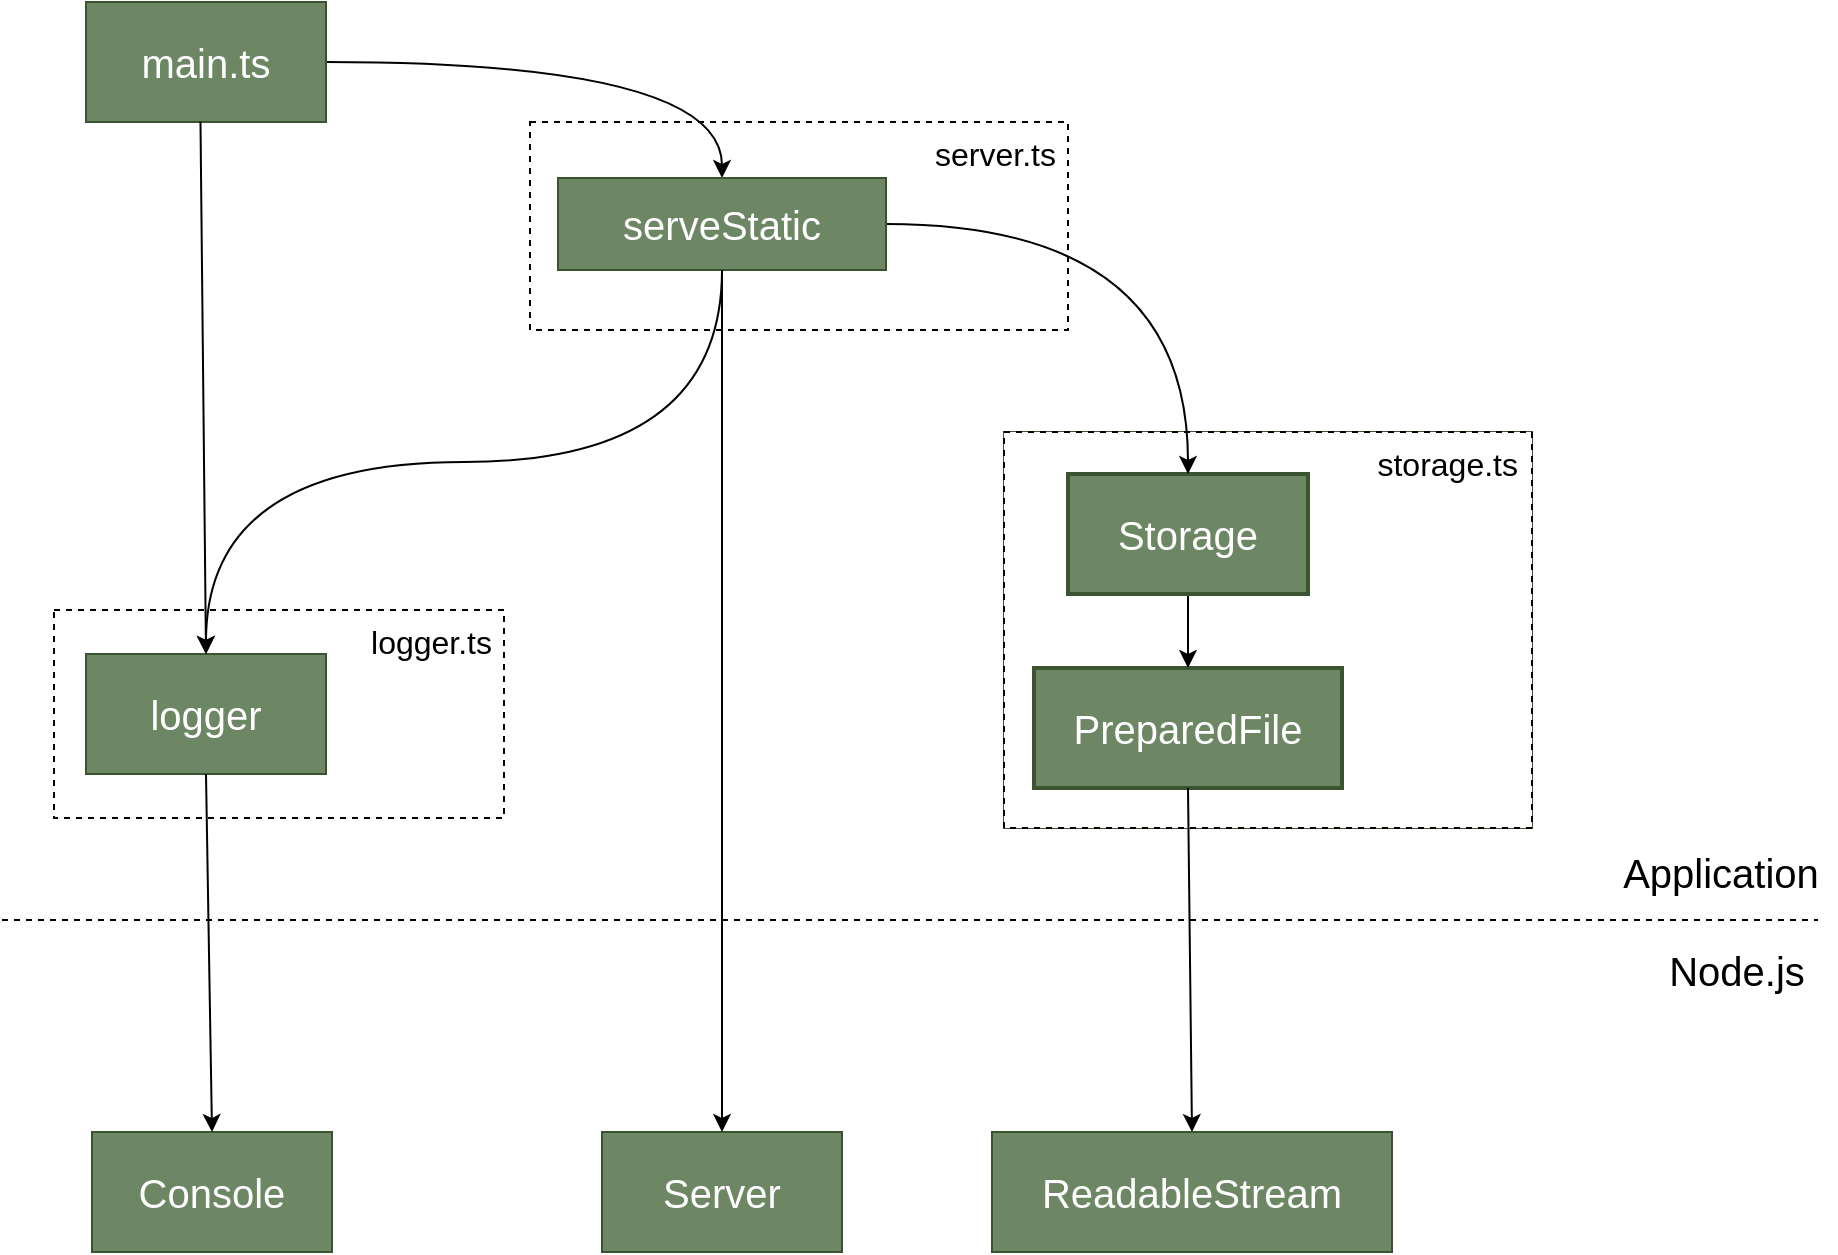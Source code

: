 <mxfile version="25.0.2">
  <diagram name="Page-1" id="5CIKKQVWiTD2BroC50kO">
    <mxGraphModel dx="1426" dy="882" grid="0" gridSize="10" guides="1" tooltips="1" connect="1" arrows="1" fold="1" page="1" pageScale="1" pageWidth="2000" pageHeight="2000" math="0" shadow="0">
      <root>
        <mxCell id="0" />
        <mxCell id="1" parent="0" />
        <mxCell id="Ll8bVCImaeoeoqFKkuEg-41" value="&lt;span style=&quot;font-size: 16px;&quot;&gt;server.ts&lt;/span&gt;" style="rounded=0;whiteSpace=wrap;html=1;dashed=1;verticalAlign=top;align=right;spacingRight=4;fillColor=none;" parent="1" vertex="1">
          <mxGeometry x="538" y="174" width="269" height="104" as="geometry" />
        </mxCell>
        <mxCell id="Ll8bVCImaeoeoqFKkuEg-51" value="" style="group;verticalAlign=bottom;align=right;" parent="1" vertex="1" connectable="0">
          <mxGeometry x="529" y="156" width="374" height="138" as="geometry" />
        </mxCell>
        <mxCell id="Ll8bVCImaeoeoqFKkuEg-53" value="" style="group;verticalAlign=top;" parent="Ll8bVCImaeoeoqFKkuEg-51" vertex="1" connectable="0">
          <mxGeometry width="374" height="138" as="geometry" />
        </mxCell>
        <mxCell id="Ll8bVCImaeoeoqFKkuEg-40" value="" style="group;fillColor=#6d8764;fontColor=#ffffff;strokeColor=#3A5431;spacingRight=5;" parent="1" vertex="1" connectable="0">
          <mxGeometry x="775" y="329" width="264" height="198" as="geometry" />
        </mxCell>
        <mxCell id="Ll8bVCImaeoeoqFKkuEg-39" value="" style="group" parent="Ll8bVCImaeoeoqFKkuEg-40" vertex="1" connectable="0">
          <mxGeometry width="264" height="198" as="geometry" />
        </mxCell>
        <mxCell id="Ll8bVCImaeoeoqFKkuEg-34" value="&lt;span style=&quot;font-size: 16px;&quot;&gt;storage.ts&lt;/span&gt;" style="rounded=0;whiteSpace=wrap;html=1;dashed=1;verticalAlign=top;align=right;spacingRight=5;" parent="Ll8bVCImaeoeoqFKkuEg-39" vertex="1">
          <mxGeometry width="264.0" height="198" as="geometry" />
        </mxCell>
        <mxCell id="Ll8bVCImaeoeoqFKkuEg-45" value="&lt;span style=&quot;font-size: 20px;&quot;&gt;PreparedFile&lt;/span&gt;" style="rounded=0;whiteSpace=wrap;html=1;fillColor=#6d8764;fontColor=#ffffff;strokeColor=#3A5431;strokeWidth=2;" parent="Ll8bVCImaeoeoqFKkuEg-39" vertex="1">
          <mxGeometry x="15" y="118" width="154" height="60" as="geometry" />
        </mxCell>
        <mxCell id="Ll8bVCImaeoeoqFKkuEg-49" value="" style="edgeStyle=orthogonalEdgeStyle;rounded=0;orthogonalLoop=1;jettySize=auto;html=1;" parent="Ll8bVCImaeoeoqFKkuEg-40" source="Ll8bVCImaeoeoqFKkuEg-25" target="Ll8bVCImaeoeoqFKkuEg-45" edge="1">
          <mxGeometry relative="1" as="geometry" />
        </mxCell>
        <mxCell id="Ll8bVCImaeoeoqFKkuEg-25" value="&lt;span style=&quot;font-size: 20px;&quot;&gt;Storage&lt;/span&gt;" style="rounded=0;whiteSpace=wrap;html=1;fillColor=#6d8764;fontColor=#ffffff;strokeColor=#3A5431;strokeWidth=2;" parent="Ll8bVCImaeoeoqFKkuEg-40" vertex="1">
          <mxGeometry x="32" y="21" width="120" height="60" as="geometry" />
        </mxCell>
        <mxCell id="Ll8bVCImaeoeoqFKkuEg-27" style="edgeStyle=orthogonalEdgeStyle;rounded=0;orthogonalLoop=1;jettySize=auto;html=1;entryX=0.5;entryY=0;entryDx=0;entryDy=0;curved=1;exitX=1;exitY=0.5;exitDx=0;exitDy=0;" parent="1" source="Ll8bVCImaeoeoqFKkuEg-50" target="Ll8bVCImaeoeoqFKkuEg-25" edge="1">
          <mxGeometry relative="1" as="geometry">
            <mxPoint x="871" y="103" as="sourcePoint" />
          </mxGeometry>
        </mxCell>
        <mxCell id="Ll8bVCImaeoeoqFKkuEg-54" value="" style="edgeStyle=orthogonalEdgeStyle;rounded=0;orthogonalLoop=1;jettySize=auto;html=1;curved=1;labelBorderColor=none;" parent="1" source="Ll8bVCImaeoeoqFKkuEg-10" target="Ll8bVCImaeoeoqFKkuEg-50" edge="1">
          <mxGeometry relative="1" as="geometry" />
        </mxCell>
        <mxCell id="Ll8bVCImaeoeoqFKkuEg-10" value="main.ts" style="rounded=0;whiteSpace=wrap;html=1;fillColor=#6d8764;fontColor=#ffffff;strokeColor=#3A5431;pointerEvents=0;align=center;verticalAlign=middle;fontFamily=Helvetica;fontSize=20;gradientColor=none;" parent="1" vertex="1">
          <mxGeometry x="316" y="114" width="120" height="60" as="geometry" />
        </mxCell>
        <mxCell id="Ll8bVCImaeoeoqFKkuEg-50" value="&lt;span style=&quot;font-size: 20px;&quot;&gt;serveStatic&lt;/span&gt;" style="whiteSpace=wrap;html=1;fillColor=#6d8764;strokeColor=#3A5431;fontColor=#ffffff;rounded=0;pointerEvents=0;align=center;verticalAlign=middle;fontFamily=Helvetica;fontSize=12;gradientColor=none;" parent="1" vertex="1">
          <mxGeometry x="552" y="202" width="164" height="46" as="geometry" />
        </mxCell>
        <mxCell id="Ll8bVCImaeoeoqFKkuEg-57" value="" style="group" parent="1" vertex="1" connectable="0">
          <mxGeometry x="300" y="418" width="225" height="104" as="geometry" />
        </mxCell>
        <mxCell id="Ll8bVCImaeoeoqFKkuEg-56" value="&lt;span style=&quot;font-size: 16px;&quot;&gt;logger.ts&lt;/span&gt;" style="rounded=0;whiteSpace=wrap;html=1;dashed=1;verticalAlign=top;align=right;spacingRight=4;fillColor=none;" parent="Ll8bVCImaeoeoqFKkuEg-57" vertex="1">
          <mxGeometry width="225" height="104" as="geometry" />
        </mxCell>
        <mxCell id="Ll8bVCImaeoeoqFKkuEg-28" value="&lt;font style=&quot;font-size: 20px;&quot;&gt;logger&lt;/font&gt;" style="whiteSpace=wrap;html=1;fillColor=#6d8764;strokeColor=#3A5431;fontColor=#ffffff;rounded=0;pointerEvents=0;align=center;verticalAlign=middle;fontFamily=Helvetica;fontSize=12;gradientColor=none;" parent="Ll8bVCImaeoeoqFKkuEg-57" vertex="1">
          <mxGeometry x="16" y="22" width="120" height="60" as="geometry" />
        </mxCell>
        <mxCell id="Ll8bVCImaeoeoqFKkuEg-61" value="" style="endArrow=classic;html=1;rounded=0;entryX=0.5;entryY=0;entryDx=0;entryDy=0;exitX=0.5;exitY=1;exitDx=0;exitDy=0;edgeStyle=orthogonalEdgeStyle;curved=1;endSize=6;" parent="1" source="Ll8bVCImaeoeoqFKkuEg-50" target="Ll8bVCImaeoeoqFKkuEg-28" edge="1">
          <mxGeometry width="50" height="50" relative="1" as="geometry">
            <mxPoint x="636" y="355" as="sourcePoint" />
            <mxPoint x="586" y="405" as="targetPoint" />
          </mxGeometry>
        </mxCell>
        <mxCell id="Ll8bVCImaeoeoqFKkuEg-62" value="" style="endArrow=none;dashed=1;html=1;rounded=0;" parent="1" edge="1">
          <mxGeometry width="50" height="50" relative="1" as="geometry">
            <mxPoint x="274" y="573" as="sourcePoint" />
            <mxPoint x="1182" y="573" as="targetPoint" />
          </mxGeometry>
        </mxCell>
        <mxCell id="Ll8bVCImaeoeoqFKkuEg-63" value="Console" style="rounded=0;whiteSpace=wrap;html=1;fillColor=#6d8764;fontColor=#ffffff;strokeColor=#3A5431;pointerEvents=0;align=center;verticalAlign=middle;fontFamily=Helvetica;fontSize=20;gradientColor=none;" parent="1" vertex="1">
          <mxGeometry x="319" y="679" width="120" height="60" as="geometry" />
        </mxCell>
        <mxCell id="Ll8bVCImaeoeoqFKkuEg-64" value="Server" style="rounded=0;whiteSpace=wrap;html=1;fillColor=#6d8764;fontColor=#ffffff;strokeColor=#3A5431;pointerEvents=0;align=center;verticalAlign=middle;fontFamily=Helvetica;fontSize=20;gradientColor=none;" parent="1" vertex="1">
          <mxGeometry x="574" y="679" width="120" height="60" as="geometry" />
        </mxCell>
        <mxCell id="Ll8bVCImaeoeoqFKkuEg-65" value="ReadableStream" style="rounded=0;whiteSpace=wrap;html=1;fillColor=#6d8764;fontColor=#ffffff;strokeColor=#3A5431;pointerEvents=0;align=center;verticalAlign=middle;fontFamily=Helvetica;fontSize=20;gradientColor=none;" parent="1" vertex="1">
          <mxGeometry x="769" y="679" width="200" height="60" as="geometry" />
        </mxCell>
        <mxCell id="Ll8bVCImaeoeoqFKkuEg-66" value="" style="endArrow=classic;html=1;rounded=0;exitX=0.5;exitY=1;exitDx=0;exitDy=0;entryX=0.5;entryY=0;entryDx=0;entryDy=0;" parent="1" source="Ll8bVCImaeoeoqFKkuEg-50" target="Ll8bVCImaeoeoqFKkuEg-64" edge="1">
          <mxGeometry width="50" height="50" relative="1" as="geometry">
            <mxPoint x="648" y="415" as="sourcePoint" />
            <mxPoint x="698" y="365" as="targetPoint" />
          </mxGeometry>
        </mxCell>
        <mxCell id="Ll8bVCImaeoeoqFKkuEg-67" value="" style="endArrow=classic;html=1;rounded=0;exitX=0.5;exitY=1;exitDx=0;exitDy=0;entryX=0.5;entryY=0;entryDx=0;entryDy=0;" parent="1" source="Ll8bVCImaeoeoqFKkuEg-28" target="Ll8bVCImaeoeoqFKkuEg-63" edge="1">
          <mxGeometry width="50" height="50" relative="1" as="geometry">
            <mxPoint x="648" y="415" as="sourcePoint" />
            <mxPoint x="698" y="365" as="targetPoint" />
          </mxGeometry>
        </mxCell>
        <mxCell id="Ll8bVCImaeoeoqFKkuEg-68" value="" style="endArrow=classic;html=1;rounded=0;entryX=0.5;entryY=0;entryDx=0;entryDy=0;exitX=0.5;exitY=1;exitDx=0;exitDy=0;" parent="1" source="Ll8bVCImaeoeoqFKkuEg-45" target="Ll8bVCImaeoeoqFKkuEg-65" edge="1">
          <mxGeometry width="50" height="50" relative="1" as="geometry">
            <mxPoint x="696" y="430" as="sourcePoint" />
            <mxPoint x="746" y="380" as="targetPoint" />
          </mxGeometry>
        </mxCell>
        <mxCell id="Ll8bVCImaeoeoqFKkuEg-69" value="Application" style="text;html=1;align=center;verticalAlign=middle;resizable=0;points=[];autosize=1;strokeColor=none;fillColor=none;fontSize=20;" parent="1" vertex="1">
          <mxGeometry x="1075" y="531" width="116" height="36" as="geometry" />
        </mxCell>
        <mxCell id="Ll8bVCImaeoeoqFKkuEg-70" value="Node.js" style="text;html=1;align=center;verticalAlign=middle;resizable=0;points=[];autosize=1;strokeColor=none;fillColor=none;fontSize=20;" parent="1" vertex="1">
          <mxGeometry x="1098" y="580" width="86" height="36" as="geometry" />
        </mxCell>
        <mxCell id="y4vYmijVDwhMg3_txOvq-1" value="" style="endArrow=classic;html=1;rounded=0;exitX=0.477;exitY=0.996;exitDx=0;exitDy=0;exitPerimeter=0;entryX=0.5;entryY=0;entryDx=0;entryDy=0;" parent="1" source="Ll8bVCImaeoeoqFKkuEg-10" target="Ll8bVCImaeoeoqFKkuEg-28" edge="1">
          <mxGeometry width="50" height="50" relative="1" as="geometry">
            <mxPoint x="424" y="276" as="sourcePoint" />
            <mxPoint x="378" y="408" as="targetPoint" />
          </mxGeometry>
        </mxCell>
      </root>
    </mxGraphModel>
  </diagram>
</mxfile>
